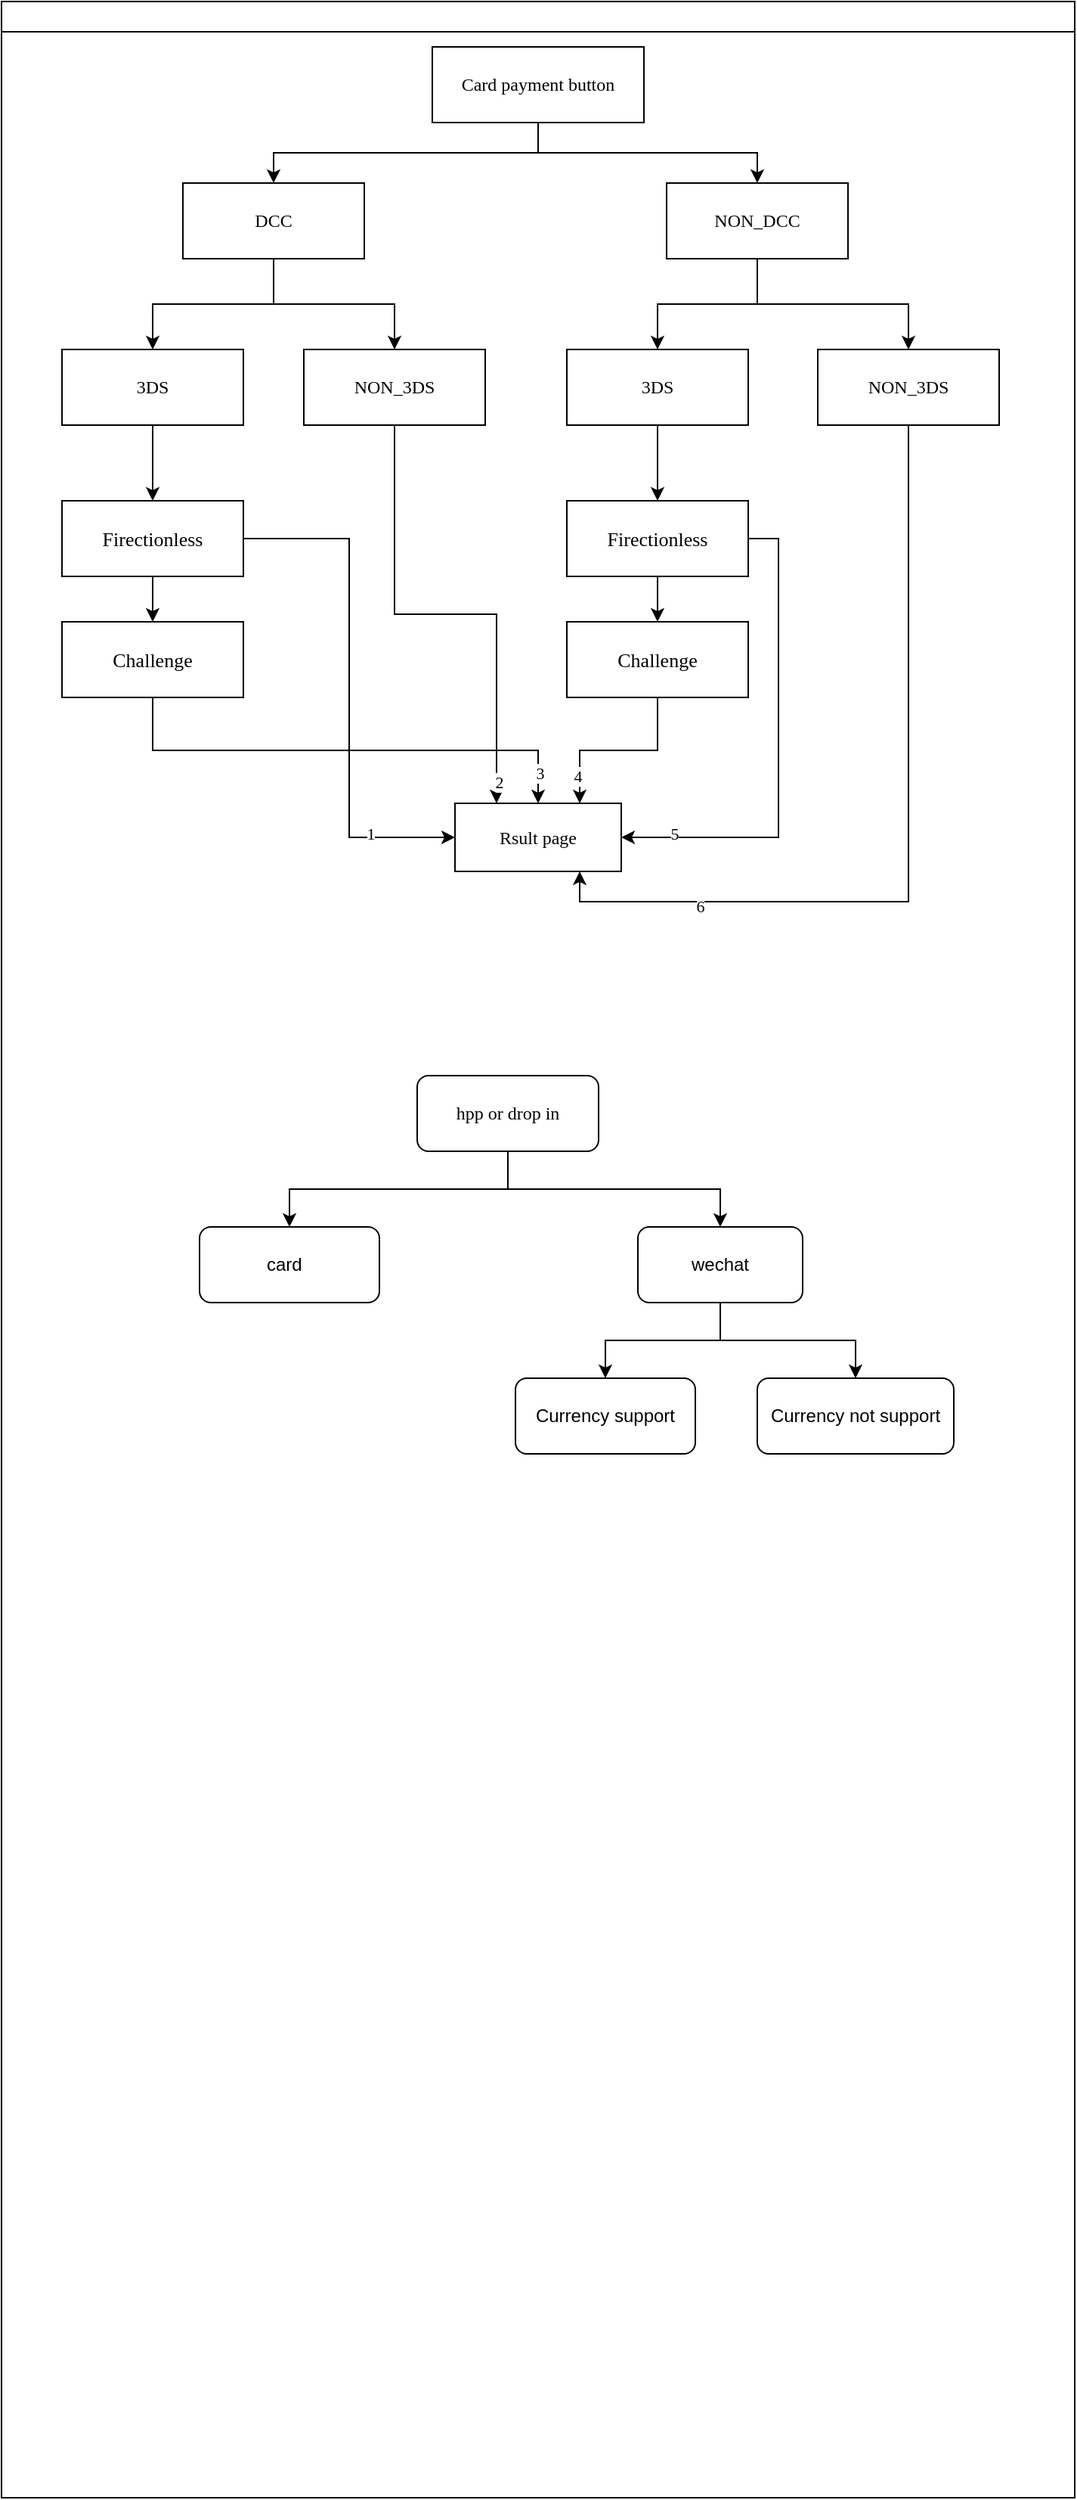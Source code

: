 <mxfile version="13.9.3" type="github">
  <diagram id="prtHgNgQTEPvFCAcTncT" name="Page-1">
    <mxGraphModel dx="1186" dy="644" grid="1" gridSize="10" guides="1" tooltips="1" connect="1" arrows="1" fold="1" page="1" pageScale="1" pageWidth="827" pageHeight="1169" math="0" shadow="0">
      <root>
        <mxCell id="0" />
        <mxCell id="1" parent="0" />
        <mxCell id="dNxyNK7c78bLwvsdeMH5-11" value="" style="swimlane;html=1;startSize=20;horizontal=1;containerType=tree;glass=0;fontFamily=Comic Sans MS;" parent="1" vertex="1">
          <mxGeometry x="59" y="10" width="710" height="1650" as="geometry" />
        </mxCell>
        <mxCell id="_yjlvsBiY8l4vG5CGX0j-29" style="edgeStyle=orthogonalEdgeStyle;rounded=0;orthogonalLoop=1;jettySize=auto;html=1;exitX=0.5;exitY=1;exitDx=0;exitDy=0;entryX=0.5;entryY=0;entryDx=0;entryDy=0;fontFamily=Comic Sans MS;" parent="dNxyNK7c78bLwvsdeMH5-11" source="_yjlvsBiY8l4vG5CGX0j-2" target="_yjlvsBiY8l4vG5CGX0j-5" edge="1">
          <mxGeometry relative="1" as="geometry" />
        </mxCell>
        <mxCell id="_yjlvsBiY8l4vG5CGX0j-34" style="edgeStyle=orthogonalEdgeStyle;rounded=0;orthogonalLoop=1;jettySize=auto;html=1;exitX=0.5;exitY=1;exitDx=0;exitDy=0;entryX=0.5;entryY=0;entryDx=0;entryDy=0;fontFamily=Comic Sans MS;" parent="dNxyNK7c78bLwvsdeMH5-11" source="_yjlvsBiY8l4vG5CGX0j-2" target="_yjlvsBiY8l4vG5CGX0j-7" edge="1">
          <mxGeometry relative="1" as="geometry" />
        </mxCell>
        <mxCell id="_yjlvsBiY8l4vG5CGX0j-2" value="&lt;font face=&quot;Comic Sans MS&quot;&gt;DCC&lt;/font&gt;" style="rounded=0;whiteSpace=wrap;html=1;" parent="dNxyNK7c78bLwvsdeMH5-11" vertex="1">
          <mxGeometry x="120" y="120" width="120" height="50" as="geometry" />
        </mxCell>
        <mxCell id="_yjlvsBiY8l4vG5CGX0j-32" style="edgeStyle=orthogonalEdgeStyle;rounded=0;orthogonalLoop=1;jettySize=auto;html=1;exitX=0.5;exitY=1;exitDx=0;exitDy=0;entryX=0.5;entryY=0;entryDx=0;entryDy=0;fontFamily=Comic Sans MS;" parent="dNxyNK7c78bLwvsdeMH5-11" source="_yjlvsBiY8l4vG5CGX0j-3" target="_yjlvsBiY8l4vG5CGX0j-6" edge="1">
          <mxGeometry relative="1" as="geometry" />
        </mxCell>
        <mxCell id="_yjlvsBiY8l4vG5CGX0j-35" style="edgeStyle=orthogonalEdgeStyle;rounded=0;orthogonalLoop=1;jettySize=auto;html=1;exitX=0.5;exitY=1;exitDx=0;exitDy=0;entryX=0.5;entryY=0;entryDx=0;entryDy=0;fontFamily=Comic Sans MS;" parent="dNxyNK7c78bLwvsdeMH5-11" source="_yjlvsBiY8l4vG5CGX0j-3" target="_yjlvsBiY8l4vG5CGX0j-8" edge="1">
          <mxGeometry relative="1" as="geometry" />
        </mxCell>
        <mxCell id="_yjlvsBiY8l4vG5CGX0j-3" value="&lt;font face=&quot;Comic Sans MS&quot;&gt;NON_DCC&lt;/font&gt;" style="rounded=0;whiteSpace=wrap;html=1;" parent="dNxyNK7c78bLwvsdeMH5-11" vertex="1">
          <mxGeometry x="440" y="120" width="120" height="50" as="geometry" />
        </mxCell>
        <mxCell id="_yjlvsBiY8l4vG5CGX0j-27" style="edgeStyle=orthogonalEdgeStyle;rounded=0;orthogonalLoop=1;jettySize=auto;html=1;exitX=0.5;exitY=1;exitDx=0;exitDy=0;entryX=0.5;entryY=0;entryDx=0;entryDy=0;fontFamily=Comic Sans MS;" parent="dNxyNK7c78bLwvsdeMH5-11" source="_yjlvsBiY8l4vG5CGX0j-1" target="_yjlvsBiY8l4vG5CGX0j-2" edge="1">
          <mxGeometry relative="1" as="geometry" />
        </mxCell>
        <mxCell id="_yjlvsBiY8l4vG5CGX0j-33" style="edgeStyle=orthogonalEdgeStyle;rounded=0;orthogonalLoop=1;jettySize=auto;html=1;exitX=0.5;exitY=1;exitDx=0;exitDy=0;entryX=0.5;entryY=0;entryDx=0;entryDy=0;fontFamily=Comic Sans MS;" parent="dNxyNK7c78bLwvsdeMH5-11" source="_yjlvsBiY8l4vG5CGX0j-1" target="_yjlvsBiY8l4vG5CGX0j-3" edge="1">
          <mxGeometry relative="1" as="geometry" />
        </mxCell>
        <mxCell id="_yjlvsBiY8l4vG5CGX0j-1" value="&lt;font face=&quot;Comic Sans MS&quot;&gt;Card payment button&lt;/font&gt;" style="rounded=0;whiteSpace=wrap;html=1;" parent="dNxyNK7c78bLwvsdeMH5-11" vertex="1">
          <mxGeometry x="285" y="30" width="140" height="50" as="geometry" />
        </mxCell>
        <mxCell id="_yjlvsBiY8l4vG5CGX0j-36" style="edgeStyle=orthogonalEdgeStyle;rounded=0;orthogonalLoop=1;jettySize=auto;html=1;exitX=0.5;exitY=1;exitDx=0;exitDy=0;entryX=0.5;entryY=0;entryDx=0;entryDy=0;fontFamily=Comic Sans MS;" parent="dNxyNK7c78bLwvsdeMH5-11" source="_yjlvsBiY8l4vG5CGX0j-5" target="_yjlvsBiY8l4vG5CGX0j-9" edge="1">
          <mxGeometry relative="1" as="geometry" />
        </mxCell>
        <mxCell id="_yjlvsBiY8l4vG5CGX0j-5" value="3DS" style="rounded=0;whiteSpace=wrap;html=1;fontFamily=Comic Sans MS;" parent="dNxyNK7c78bLwvsdeMH5-11" vertex="1">
          <mxGeometry x="40" y="230" width="120" height="50" as="geometry" />
        </mxCell>
        <mxCell id="_yjlvsBiY8l4vG5CGX0j-39" style="edgeStyle=orthogonalEdgeStyle;rounded=0;orthogonalLoop=1;jettySize=auto;html=1;exitX=0.5;exitY=1;exitDx=0;exitDy=0;entryX=0.25;entryY=0;entryDx=0;entryDy=0;fontFamily=Comic Sans MS;" parent="dNxyNK7c78bLwvsdeMH5-11" source="_yjlvsBiY8l4vG5CGX0j-7" target="_yjlvsBiY8l4vG5CGX0j-25" edge="1">
          <mxGeometry relative="1" as="geometry" />
        </mxCell>
        <mxCell id="_yjlvsBiY8l4vG5CGX0j-52" value="2" style="edgeLabel;html=1;align=center;verticalAlign=middle;resizable=0;points=[];fontFamily=Comic Sans MS;" parent="_yjlvsBiY8l4vG5CGX0j-39" vertex="1" connectable="0">
          <mxGeometry x="0.905" y="1" relative="1" as="geometry">
            <mxPoint y="1" as="offset" />
          </mxGeometry>
        </mxCell>
        <mxCell id="_yjlvsBiY8l4vG5CGX0j-7" value="NON_3DS" style="rounded=0;whiteSpace=wrap;html=1;fontFamily=Comic Sans MS;" parent="dNxyNK7c78bLwvsdeMH5-11" vertex="1">
          <mxGeometry x="200" y="230" width="120" height="50" as="geometry" />
        </mxCell>
        <mxCell id="_yjlvsBiY8l4vG5CGX0j-42" style="edgeStyle=orthogonalEdgeStyle;rounded=0;orthogonalLoop=1;jettySize=auto;html=1;exitX=0.5;exitY=1;exitDx=0;exitDy=0;entryX=0.5;entryY=0;entryDx=0;entryDy=0;fontFamily=Comic Sans MS;" parent="dNxyNK7c78bLwvsdeMH5-11" source="_yjlvsBiY8l4vG5CGX0j-6" target="_yjlvsBiY8l4vG5CGX0j-24" edge="1">
          <mxGeometry relative="1" as="geometry" />
        </mxCell>
        <mxCell id="_yjlvsBiY8l4vG5CGX0j-6" value="3DS" style="rounded=0;whiteSpace=wrap;html=1;fontFamily=Comic Sans MS;" parent="dNxyNK7c78bLwvsdeMH5-11" vertex="1">
          <mxGeometry x="374" y="230" width="120" height="50" as="geometry" />
        </mxCell>
        <mxCell id="_yjlvsBiY8l4vG5CGX0j-44" style="edgeStyle=orthogonalEdgeStyle;rounded=0;orthogonalLoop=1;jettySize=auto;html=1;exitX=0.5;exitY=1;exitDx=0;exitDy=0;entryX=0.75;entryY=1;entryDx=0;entryDy=0;fontFamily=Comic Sans MS;" parent="dNxyNK7c78bLwvsdeMH5-11" source="_yjlvsBiY8l4vG5CGX0j-8" target="_yjlvsBiY8l4vG5CGX0j-25" edge="1">
          <mxGeometry relative="1" as="geometry" />
        </mxCell>
        <mxCell id="_yjlvsBiY8l4vG5CGX0j-56" value="6" style="edgeLabel;html=1;align=center;verticalAlign=middle;resizable=0;points=[];fontFamily=Comic Sans MS;" parent="_yjlvsBiY8l4vG5CGX0j-44" vertex="1" connectable="0">
          <mxGeometry x="0.64" y="3" relative="1" as="geometry">
            <mxPoint as="offset" />
          </mxGeometry>
        </mxCell>
        <mxCell id="_yjlvsBiY8l4vG5CGX0j-8" value="NON_3DS" style="rounded=0;whiteSpace=wrap;html=1;fontFamily=Comic Sans MS;" parent="dNxyNK7c78bLwvsdeMH5-11" vertex="1">
          <mxGeometry x="540" y="230" width="120" height="50" as="geometry" />
        </mxCell>
        <mxCell id="_yjlvsBiY8l4vG5CGX0j-37" style="edgeStyle=orthogonalEdgeStyle;rounded=0;orthogonalLoop=1;jettySize=auto;html=1;exitX=0.5;exitY=1;exitDx=0;exitDy=0;entryX=0.5;entryY=0;entryDx=0;entryDy=0;fontFamily=Comic Sans MS;" parent="dNxyNK7c78bLwvsdeMH5-11" source="_yjlvsBiY8l4vG5CGX0j-9" target="_yjlvsBiY8l4vG5CGX0j-11" edge="1">
          <mxGeometry relative="1" as="geometry" />
        </mxCell>
        <mxCell id="_yjlvsBiY8l4vG5CGX0j-41" style="edgeStyle=orthogonalEdgeStyle;rounded=0;orthogonalLoop=1;jettySize=auto;html=1;exitX=1;exitY=0.5;exitDx=0;exitDy=0;entryX=0;entryY=0.5;entryDx=0;entryDy=0;fontFamily=Comic Sans MS;" parent="dNxyNK7c78bLwvsdeMH5-11" source="_yjlvsBiY8l4vG5CGX0j-9" target="_yjlvsBiY8l4vG5CGX0j-25" edge="1">
          <mxGeometry relative="1" as="geometry" />
        </mxCell>
        <mxCell id="_yjlvsBiY8l4vG5CGX0j-51" value="1" style="edgeLabel;html=1;align=center;verticalAlign=middle;resizable=0;points=[];fontFamily=Comic Sans MS;" parent="_yjlvsBiY8l4vG5CGX0j-41" vertex="1" connectable="0">
          <mxGeometry x="0.662" y="4" relative="1" as="geometry">
            <mxPoint x="1" y="1" as="offset" />
          </mxGeometry>
        </mxCell>
        <mxCell id="_yjlvsBiY8l4vG5CGX0j-9" value="&lt;p&gt;&lt;font style=&quot;font-size: 13px&quot;&gt;Firectionless&lt;/font&gt;&lt;/p&gt;" style="rounded=0;whiteSpace=wrap;html=1;fontFamily=Comic Sans MS;align=center;" parent="dNxyNK7c78bLwvsdeMH5-11" vertex="1">
          <mxGeometry x="40" y="330" width="120" height="50" as="geometry" />
        </mxCell>
        <mxCell id="_yjlvsBiY8l4vG5CGX0j-38" style="edgeStyle=orthogonalEdgeStyle;rounded=0;orthogonalLoop=1;jettySize=auto;html=1;exitX=0.5;exitY=1;exitDx=0;exitDy=0;entryX=0.5;entryY=0;entryDx=0;entryDy=0;fontFamily=Comic Sans MS;" parent="dNxyNK7c78bLwvsdeMH5-11" source="_yjlvsBiY8l4vG5CGX0j-11" target="_yjlvsBiY8l4vG5CGX0j-25" edge="1">
          <mxGeometry relative="1" as="geometry" />
        </mxCell>
        <mxCell id="_yjlvsBiY8l4vG5CGX0j-53" value="3" style="edgeLabel;html=1;align=center;verticalAlign=middle;resizable=0;points=[];fontFamily=Comic Sans MS;" parent="_yjlvsBiY8l4vG5CGX0j-38" vertex="1" connectable="0">
          <mxGeometry x="0.877" y="1" relative="1" as="geometry">
            <mxPoint as="offset" />
          </mxGeometry>
        </mxCell>
        <mxCell id="_yjlvsBiY8l4vG5CGX0j-11" value="&lt;p&gt;&lt;span style=&quot;font-size: 13px&quot;&gt;Challenge&lt;/span&gt;&lt;/p&gt;" style="rounded=0;whiteSpace=wrap;html=1;fontFamily=Comic Sans MS;align=center;" parent="dNxyNK7c78bLwvsdeMH5-11" vertex="1">
          <mxGeometry x="40" y="410" width="120" height="50" as="geometry" />
        </mxCell>
        <mxCell id="_yjlvsBiY8l4vG5CGX0j-46" style="edgeStyle=orthogonalEdgeStyle;rounded=0;orthogonalLoop=1;jettySize=auto;html=1;exitX=0.5;exitY=1;exitDx=0;exitDy=0;entryX=0.75;entryY=0;entryDx=0;entryDy=0;fontFamily=Comic Sans MS;" parent="dNxyNK7c78bLwvsdeMH5-11" source="_yjlvsBiY8l4vG5CGX0j-12" target="_yjlvsBiY8l4vG5CGX0j-25" edge="1">
          <mxGeometry relative="1" as="geometry" />
        </mxCell>
        <mxCell id="_yjlvsBiY8l4vG5CGX0j-54" value="4" style="edgeLabel;html=1;align=center;verticalAlign=middle;resizable=0;points=[];fontFamily=Comic Sans MS;" parent="_yjlvsBiY8l4vG5CGX0j-46" vertex="1" connectable="0">
          <mxGeometry x="0.687" y="-2" relative="1" as="geometry">
            <mxPoint y="1" as="offset" />
          </mxGeometry>
        </mxCell>
        <mxCell id="_yjlvsBiY8l4vG5CGX0j-12" value="&lt;p&gt;&lt;span style=&quot;font-size: 13px&quot;&gt;Challenge&lt;/span&gt;&lt;/p&gt;" style="rounded=0;whiteSpace=wrap;html=1;fontFamily=Comic Sans MS;align=center;" parent="dNxyNK7c78bLwvsdeMH5-11" vertex="1">
          <mxGeometry x="374" y="410" width="120" height="50" as="geometry" />
        </mxCell>
        <mxCell id="_yjlvsBiY8l4vG5CGX0j-43" style="edgeStyle=orthogonalEdgeStyle;rounded=0;orthogonalLoop=1;jettySize=auto;html=1;exitX=1;exitY=0.5;exitDx=0;exitDy=0;entryX=1;entryY=0.5;entryDx=0;entryDy=0;fontFamily=Comic Sans MS;" parent="dNxyNK7c78bLwvsdeMH5-11" source="_yjlvsBiY8l4vG5CGX0j-24" target="_yjlvsBiY8l4vG5CGX0j-25" edge="1">
          <mxGeometry relative="1" as="geometry" />
        </mxCell>
        <mxCell id="_yjlvsBiY8l4vG5CGX0j-55" value="5" style="edgeLabel;html=1;align=center;verticalAlign=middle;resizable=0;points=[];fontFamily=Comic Sans MS;" parent="_yjlvsBiY8l4vG5CGX0j-43" vertex="1" connectable="0">
          <mxGeometry x="0.788" y="-3" relative="1" as="geometry">
            <mxPoint x="1" as="offset" />
          </mxGeometry>
        </mxCell>
        <mxCell id="_yjlvsBiY8l4vG5CGX0j-45" style="edgeStyle=orthogonalEdgeStyle;rounded=0;orthogonalLoop=1;jettySize=auto;html=1;exitX=0.5;exitY=1;exitDx=0;exitDy=0;entryX=0.5;entryY=0;entryDx=0;entryDy=0;fontFamily=Comic Sans MS;" parent="dNxyNK7c78bLwvsdeMH5-11" source="_yjlvsBiY8l4vG5CGX0j-24" target="_yjlvsBiY8l4vG5CGX0j-12" edge="1">
          <mxGeometry relative="1" as="geometry" />
        </mxCell>
        <mxCell id="_yjlvsBiY8l4vG5CGX0j-24" value="&lt;p&gt;&lt;font style=&quot;font-size: 13px&quot;&gt;Firectionless&lt;/font&gt;&lt;/p&gt;" style="rounded=0;whiteSpace=wrap;html=1;fontFamily=Comic Sans MS;align=center;" parent="dNxyNK7c78bLwvsdeMH5-11" vertex="1">
          <mxGeometry x="374" y="330" width="120" height="50" as="geometry" />
        </mxCell>
        <mxCell id="_yjlvsBiY8l4vG5CGX0j-25" value="Rsult page" style="rounded=0;whiteSpace=wrap;html=1;labelBackgroundColor=none;fontFamily=Comic Sans MS;" parent="dNxyNK7c78bLwvsdeMH5-11" vertex="1">
          <mxGeometry x="300" y="530" width="110" height="45" as="geometry" />
        </mxCell>
        <mxCell id="V0mv7SyCoAVTvaDLmeR2-45" style="edgeStyle=orthogonalEdgeStyle;rounded=0;orthogonalLoop=1;jettySize=auto;html=1;exitX=0.5;exitY=1;exitDx=0;exitDy=0;entryX=0.5;entryY=0;entryDx=0;entryDy=0;" edge="1" parent="dNxyNK7c78bLwvsdeMH5-11" source="V0mv7SyCoAVTvaDLmeR2-1" target="V0mv7SyCoAVTvaDLmeR2-2">
          <mxGeometry relative="1" as="geometry" />
        </mxCell>
        <mxCell id="V0mv7SyCoAVTvaDLmeR2-46" style="edgeStyle=orthogonalEdgeStyle;rounded=0;orthogonalLoop=1;jettySize=auto;html=1;exitX=0.5;exitY=1;exitDx=0;exitDy=0;" edge="1" parent="dNxyNK7c78bLwvsdeMH5-11" source="V0mv7SyCoAVTvaDLmeR2-1" target="V0mv7SyCoAVTvaDLmeR2-3">
          <mxGeometry relative="1" as="geometry" />
        </mxCell>
        <mxCell id="V0mv7SyCoAVTvaDLmeR2-1" value="&lt;font face=&quot;Comic Sans MS&quot;&gt;hpp or drop in&lt;/font&gt;" style="rounded=1;whiteSpace=wrap;html=1;" vertex="1" parent="dNxyNK7c78bLwvsdeMH5-11">
          <mxGeometry x="275" y="710" width="120" height="50" as="geometry" />
        </mxCell>
        <mxCell id="V0mv7SyCoAVTvaDLmeR2-2" value="card&amp;nbsp;&amp;nbsp;" style="rounded=1;whiteSpace=wrap;html=1;" vertex="1" parent="dNxyNK7c78bLwvsdeMH5-11">
          <mxGeometry x="131" y="810" width="119" height="50" as="geometry" />
        </mxCell>
        <mxCell id="V0mv7SyCoAVTvaDLmeR2-47" style="edgeStyle=orthogonalEdgeStyle;rounded=0;orthogonalLoop=1;jettySize=auto;html=1;exitX=0.5;exitY=1;exitDx=0;exitDy=0;" edge="1" parent="dNxyNK7c78bLwvsdeMH5-11" source="V0mv7SyCoAVTvaDLmeR2-3" target="V0mv7SyCoAVTvaDLmeR2-4">
          <mxGeometry relative="1" as="geometry" />
        </mxCell>
        <mxCell id="V0mv7SyCoAVTvaDLmeR2-48" style="edgeStyle=orthogonalEdgeStyle;rounded=0;orthogonalLoop=1;jettySize=auto;html=1;exitX=0.5;exitY=1;exitDx=0;exitDy=0;" edge="1" parent="dNxyNK7c78bLwvsdeMH5-11" source="V0mv7SyCoAVTvaDLmeR2-3" target="V0mv7SyCoAVTvaDLmeR2-44">
          <mxGeometry relative="1" as="geometry" />
        </mxCell>
        <mxCell id="V0mv7SyCoAVTvaDLmeR2-3" value="wechat" style="rounded=1;whiteSpace=wrap;html=1;" vertex="1" parent="dNxyNK7c78bLwvsdeMH5-11">
          <mxGeometry x="421" y="810" width="109" height="50" as="geometry" />
        </mxCell>
        <mxCell id="V0mv7SyCoAVTvaDLmeR2-4" value="Currency support" style="rounded=1;whiteSpace=wrap;html=1;" vertex="1" parent="dNxyNK7c78bLwvsdeMH5-11">
          <mxGeometry x="340" y="910" width="119" height="50" as="geometry" />
        </mxCell>
        <mxCell id="V0mv7SyCoAVTvaDLmeR2-44" value="Currency not support" style="rounded=1;whiteSpace=wrap;html=1;" vertex="1" parent="dNxyNK7c78bLwvsdeMH5-11">
          <mxGeometry x="500" y="910" width="130" height="50" as="geometry" />
        </mxCell>
      </root>
    </mxGraphModel>
  </diagram>
</mxfile>
